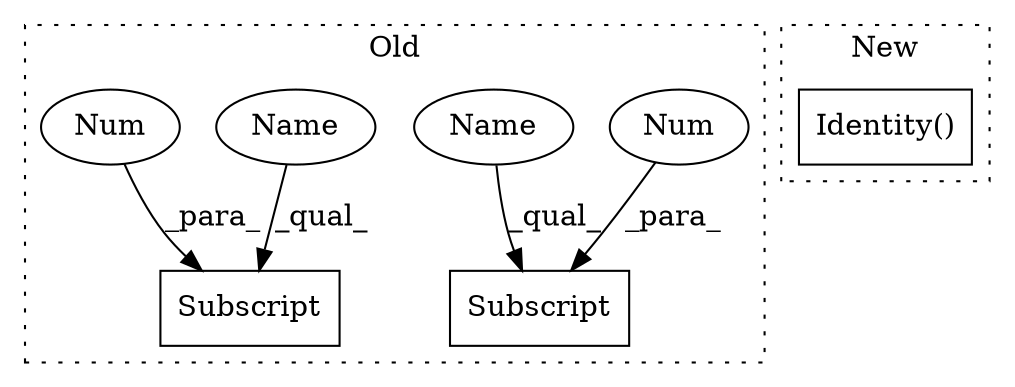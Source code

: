 digraph G {
subgraph cluster0 {
1 [label="Subscript" a="63" s="45513,0" l="11,0" shape="box"];
3 [label="Num" a="76" s="45522" l="1" shape="ellipse"];
4 [label="Subscript" a="63" s="45486,0" l="11,0" shape="box"];
5 [label="Num" a="76" s="45495" l="1" shape="ellipse"];
6 [label="Name" a="87" s="45513" l="8" shape="ellipse"];
7 [label="Name" a="87" s="45486" l="8" shape="ellipse"];
label = "Old";
style="dotted";
}
subgraph cluster1 {
2 [label="Identity()" a="75" s="28535" l="13" shape="box"];
label = "New";
style="dotted";
}
3 -> 1 [label="_para_"];
5 -> 4 [label="_para_"];
6 -> 1 [label="_qual_"];
7 -> 4 [label="_qual_"];
}